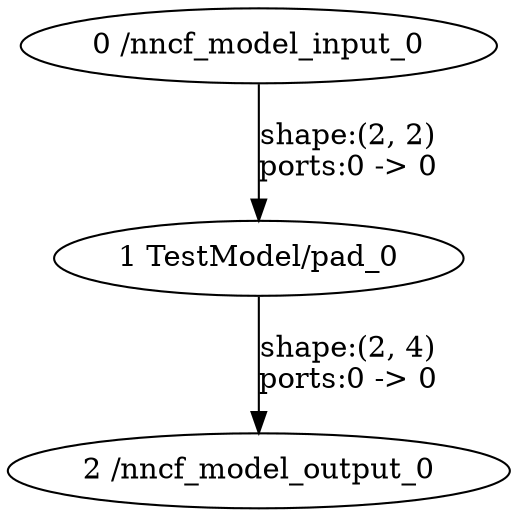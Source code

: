 strict digraph  {
"0 /nncf_model_input_0" [id=0, type=nncf_model_input];
"1 TestModel/pad_0" [id=1, type=pad];
"2 /nncf_model_output_0" [id=2, type=nncf_model_output];
"0 /nncf_model_input_0" -> "1 TestModel/pad_0"  [label="shape:(2, 2)\nports:0 -> 0", style=solid];
"1 TestModel/pad_0" -> "2 /nncf_model_output_0"  [label="shape:(2, 4)\nports:0 -> 0", style=solid];
}
